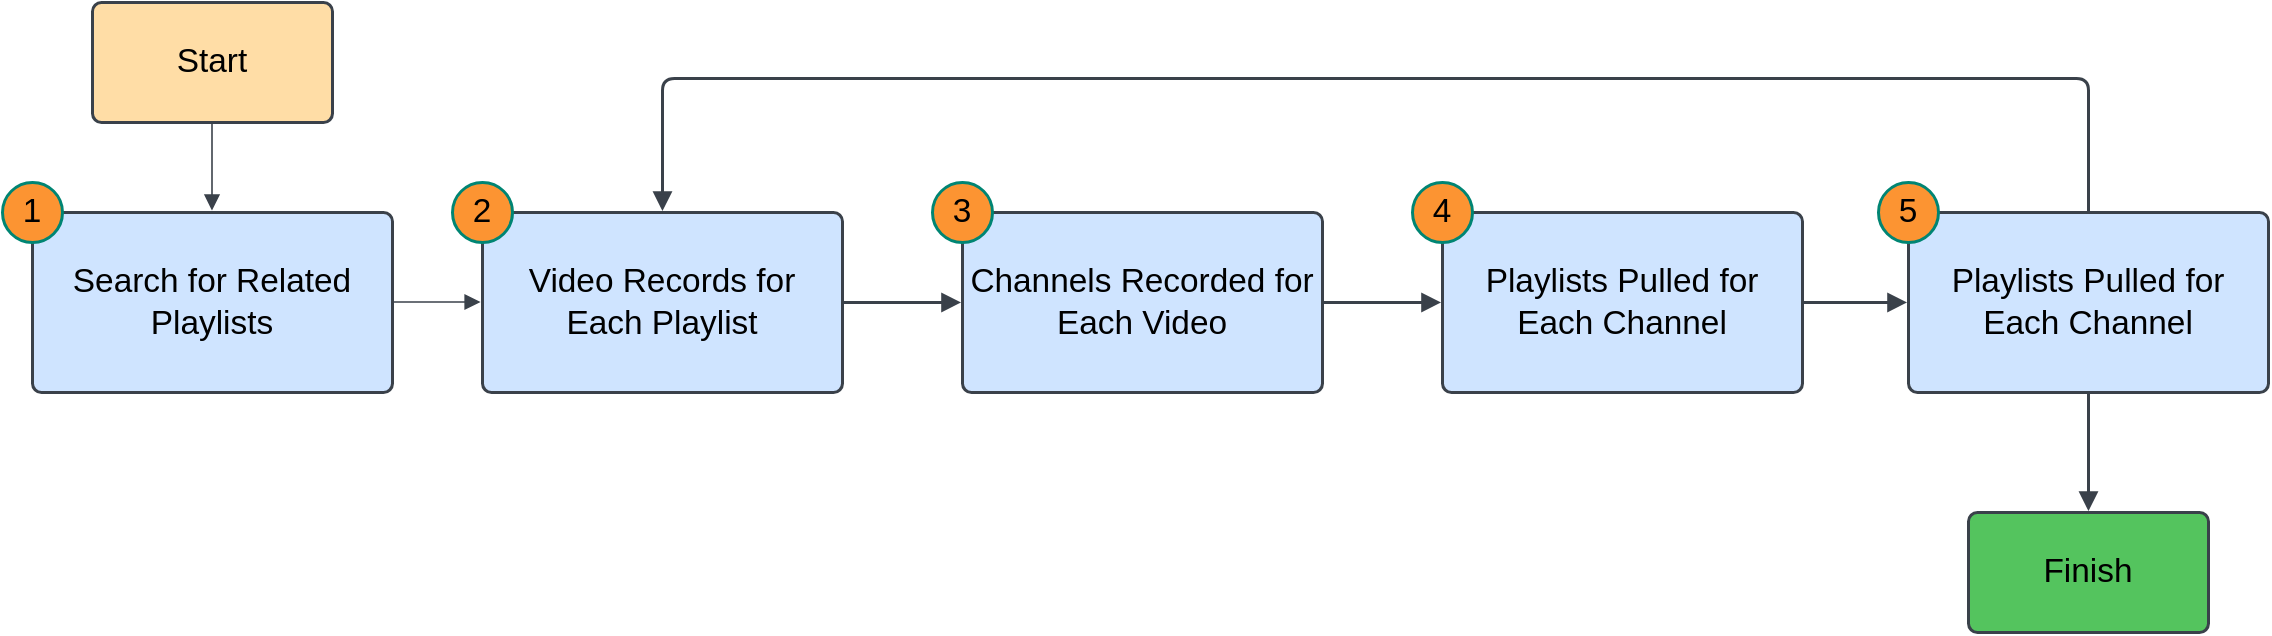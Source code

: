 <mxfile version="24.9.1">
  <diagram name="Page-1" id="reGDiPaJQe5blbN73wSM">
    <mxGraphModel dx="2547" dy="3863" grid="1" gridSize="10" guides="1" tooltips="1" connect="1" arrows="1" fold="1" page="1" pageScale="1" pageWidth="1600" pageHeight="1200" math="0" shadow="0">
      <root>
        <mxCell id="0" />
        <mxCell id="1" parent="0" />
        <mxCell id="p9JuKdBiDO9gENBmZ-I1-1" value="Start" style="html=1;overflow=block;blockSpacing=1;whiteSpace=wrap;fontSize=16.7;fontColor=default;spacing=3.8;strokeColor=#3a414a;strokeOpacity=100;fillOpacity=100;rounded=1;absoluteArcSize=1;arcSize=9;fillColor=#ffdda6;strokeWidth=1.5;lucidId=bW6uLIidkf8m;" vertex="1" parent="1">
          <mxGeometry x="279" y="443" width="120" height="60" as="geometry" />
        </mxCell>
        <mxCell id="p9JuKdBiDO9gENBmZ-I1-2" value="" style="html=1;jettySize=18;whiteSpace=wrap;fontSize=13;strokeColor=#3a414a;strokeOpacity=100;strokeWidth=0.8;rounded=1;arcSize=12;edgeStyle=orthogonalEdgeStyle;startArrow=none;endArrow=block;endFill=1;exitX=0.5;exitY=1.013;exitPerimeter=0;entryX=0.5;entryY=-0.008;entryPerimeter=0;lucidId=SW6ux6u6MC4x;" edge="1" parent="1" source="p9JuKdBiDO9gENBmZ-I1-1" target="p9JuKdBiDO9gENBmZ-I1-13">
          <mxGeometry width="100" height="100" relative="1" as="geometry">
            <Array as="points" />
          </mxGeometry>
        </mxCell>
        <mxCell id="p9JuKdBiDO9gENBmZ-I1-3" value="" style="html=1;jettySize=18;whiteSpace=wrap;fontSize=13;strokeColor=#3a414a;strokeOpacity=100;strokeWidth=0.8;rounded=1;arcSize=12;edgeStyle=orthogonalEdgeStyle;startArrow=none;endArrow=block;endFill=1;exitX=1.004;exitY=0.5;exitPerimeter=0;entryX=-0.004;entryY=0.5;entryPerimeter=0;lucidId=416uXwU0tydD;" edge="1" parent="1" source="p9JuKdBiDO9gENBmZ-I1-13" target="p9JuKdBiDO9gENBmZ-I1-7">
          <mxGeometry width="100" height="100" relative="1" as="geometry">
            <Array as="points" />
          </mxGeometry>
        </mxCell>
        <mxCell id="p9JuKdBiDO9gENBmZ-I1-4" value="" style="html=1;jettySize=18;whiteSpace=wrap;fontSize=13;strokeColor=#3a414a;strokeOpacity=100;strokeWidth=1.5;rounded=1;arcSize=12;edgeStyle=orthogonalEdgeStyle;startArrow=none;endArrow=block;endFill=1;exitX=1.004;exitY=0.5;exitPerimeter=0;entryX=-0.004;entryY=0.5;entryPerimeter=0;lucidId=Q_6uuDI5KyMW;" edge="1" parent="1" source="p9JuKdBiDO9gENBmZ-I1-7" target="p9JuKdBiDO9gENBmZ-I1-10">
          <mxGeometry width="100" height="100" relative="1" as="geometry">
            <Array as="points" />
          </mxGeometry>
        </mxCell>
        <mxCell id="p9JuKdBiDO9gENBmZ-I1-5" value="" style="html=1;jettySize=18;whiteSpace=wrap;fontSize=13;strokeColor=#3a414a;strokeOpacity=100;strokeWidth=1.5;rounded=1;arcSize=12;edgeStyle=orthogonalEdgeStyle;startArrow=none;endArrow=block;endFill=1;exitX=1.004;exitY=0.5;exitPerimeter=0;entryX=-0.004;entryY=0.5;entryPerimeter=0;lucidId=r~6uTzH-kcN_;" edge="1" parent="1" source="p9JuKdBiDO9gENBmZ-I1-10" target="p9JuKdBiDO9gENBmZ-I1-18">
          <mxGeometry width="100" height="100" relative="1" as="geometry">
            <Array as="points" />
          </mxGeometry>
        </mxCell>
        <mxCell id="p9JuKdBiDO9gENBmZ-I1-6" value="" style="group;dropTarget=0;pointerEvents=0;" vertex="1" parent="1">
          <mxGeometry x="459" y="533" width="195" height="105" as="geometry" />
        </mxCell>
        <mxCell id="p9JuKdBiDO9gENBmZ-I1-7" value="Video Records for Each Playlist" style="html=1;overflow=block;blockSpacing=1;whiteSpace=wrap;fontSize=16.7;spacing=3.8;verticalAlign=middle;strokeColor=#3a414a;strokeOpacity=100;fillOpacity=100;rounded=1;absoluteArcSize=1;arcSize=9;fillColor=#cfe4ff;strokeWidth=1.5;lucidId=S16u41BVjXE3;" vertex="1" parent="p9JuKdBiDO9gENBmZ-I1-6">
          <mxGeometry x="15" y="15" width="180" height="90" as="geometry" />
        </mxCell>
        <mxCell id="p9JuKdBiDO9gENBmZ-I1-8" value="2" style="html=1;overflow=block;blockSpacing=1;whiteSpace=wrap;ellipse;fontSize=16.7;spacing=3.8;strokeColor=#008573;strokeOpacity=100;fillOpacity=100;rounded=1;absoluteArcSize=1;arcSize=9;fillColor=#fc9432;strokeWidth=1.5;lucidId=S16utB_y3xrM;" vertex="1" parent="p9JuKdBiDO9gENBmZ-I1-6">
          <mxGeometry width="30" height="30" as="geometry" />
        </mxCell>
        <mxCell id="p9JuKdBiDO9gENBmZ-I1-9" value="" style="group;dropTarget=0;pointerEvents=0;" vertex="1" parent="1">
          <mxGeometry x="699" y="533" width="195" height="105" as="geometry" />
        </mxCell>
        <mxCell id="p9JuKdBiDO9gENBmZ-I1-10" value="Channels Recorded for Each Video" style="html=1;overflow=block;blockSpacing=1;whiteSpace=wrap;fontSize=16.7;spacing=3.8;verticalAlign=middle;strokeColor=#3a414a;strokeOpacity=100;fillOpacity=100;rounded=1;absoluteArcSize=1;arcSize=9;fillColor=#cfe4ff;strokeWidth=1.5;lucidId=p-6uXw-BGHr~;" vertex="1" parent="p9JuKdBiDO9gENBmZ-I1-9">
          <mxGeometry x="15" y="15" width="180" height="90" as="geometry" />
        </mxCell>
        <mxCell id="p9JuKdBiDO9gENBmZ-I1-11" value="3" style="html=1;overflow=block;blockSpacing=1;whiteSpace=wrap;ellipse;fontSize=16.7;spacing=3.8;strokeColor=#008573;strokeOpacity=100;fillOpacity=100;rounded=1;absoluteArcSize=1;arcSize=9;fillColor=#fc9432;strokeWidth=1.5;lucidId=p-6ut_3H_-ZQ;" vertex="1" parent="p9JuKdBiDO9gENBmZ-I1-9">
          <mxGeometry width="30" height="30" as="geometry" />
        </mxCell>
        <mxCell id="p9JuKdBiDO9gENBmZ-I1-12" value="" style="group;dropTarget=0;pointerEvents=0;" vertex="1" parent="1">
          <mxGeometry x="234" y="533" width="195" height="105" as="geometry" />
        </mxCell>
        <mxCell id="p9JuKdBiDO9gENBmZ-I1-13" value="Search for Related Playlists" style="html=1;overflow=block;blockSpacing=1;whiteSpace=wrap;fontSize=16.7;spacing=3.8;verticalAlign=middle;strokeColor=#3a414a;strokeOpacity=100;fillOpacity=100;rounded=1;absoluteArcSize=1;arcSize=9;fillColor=#cfe4ff;strokeWidth=1.5;lucidId=SW6u_wksAtYL;" vertex="1" parent="p9JuKdBiDO9gENBmZ-I1-12">
          <mxGeometry x="15" y="15" width="180" height="90" as="geometry" />
        </mxCell>
        <mxCell id="p9JuKdBiDO9gENBmZ-I1-14" value="1" style="html=1;overflow=block;blockSpacing=1;whiteSpace=wrap;ellipse;fontSize=16.7;fontColor=default;spacing=3.8;strokeColor=#008573;strokeOpacity=100;fillOpacity=100;rounded=1;absoluteArcSize=1;arcSize=9;fillColor=#fc9432;strokeWidth=1.5;lucidId=J06u._dIugNg;" vertex="1" parent="p9JuKdBiDO9gENBmZ-I1-12">
          <mxGeometry width="30" height="30" as="geometry" />
        </mxCell>
        <mxCell id="p9JuKdBiDO9gENBmZ-I1-15" value="" style="html=1;jettySize=18;whiteSpace=wrap;fontSize=13;strokeColor=#3a414a;strokeOpacity=100;strokeWidth=1.5;rounded=1;arcSize=12;edgeStyle=orthogonalEdgeStyle;startArrow=none;endArrow=block;endFill=1;exitX=1.004;exitY=0.5;exitPerimeter=0;entryX=-0.004;entryY=0.5;entryPerimeter=0;lucidId=Bi7ut8uNxzML;" edge="1" parent="1" source="p9JuKdBiDO9gENBmZ-I1-18" target="p9JuKdBiDO9gENBmZ-I1-23">
          <mxGeometry width="100" height="100" relative="1" as="geometry">
            <Array as="points" />
          </mxGeometry>
        </mxCell>
        <mxCell id="p9JuKdBiDO9gENBmZ-I1-16" value="" style="html=1;jettySize=18;whiteSpace=wrap;fontSize=13;strokeColor=#3a414a;strokeOpacity=100;strokeWidth=1.5;rounded=1;arcSize=12;edgeStyle=orthogonalEdgeStyle;startArrow=none;endArrow=block;endFill=1;exitX=0.5;exitY=-0.008;exitPerimeter=0;entryX=0.5;entryY=-0.008;entryPerimeter=0;lucidId=-i7ufhm8Llv8;" edge="1" parent="1" source="p9JuKdBiDO9gENBmZ-I1-23" target="p9JuKdBiDO9gENBmZ-I1-7">
          <mxGeometry width="100" height="100" relative="1" as="geometry">
            <Array as="points">
              <mxPoint x="1277" y="481" />
              <mxPoint x="564" y="481" />
            </Array>
          </mxGeometry>
        </mxCell>
        <mxCell id="p9JuKdBiDO9gENBmZ-I1-17" value="" style="group;dropTarget=0;pointerEvents=0;" vertex="1" parent="1">
          <mxGeometry x="939" y="533" width="195" height="105" as="geometry" />
        </mxCell>
        <mxCell id="p9JuKdBiDO9gENBmZ-I1-18" value="Playlists Pulled for Each Channel" style="html=1;overflow=block;blockSpacing=1;whiteSpace=wrap;fontSize=16.7;spacing=3.8;verticalAlign=middle;strokeColor=#3a414a;strokeOpacity=100;fillOpacity=100;rounded=1;absoluteArcSize=1;arcSize=9;fillColor=#cfe4ff;strokeWidth=1.5;lucidId=M.6uk97XyCFO;" vertex="1" parent="p9JuKdBiDO9gENBmZ-I1-17">
          <mxGeometry x="15" y="15" width="180" height="90" as="geometry" />
        </mxCell>
        <mxCell id="p9JuKdBiDO9gENBmZ-I1-19" value="4" style="html=1;overflow=block;blockSpacing=1;whiteSpace=wrap;ellipse;fontSize=16.7;spacing=3.8;strokeColor=#008573;strokeOpacity=100;fillOpacity=100;rounded=1;absoluteArcSize=1;arcSize=9;fillColor=#fc9432;strokeWidth=1.5;lucidId=M.6u~~DSKPuh;" vertex="1" parent="p9JuKdBiDO9gENBmZ-I1-17">
          <mxGeometry width="30" height="30" as="geometry" />
        </mxCell>
        <mxCell id="p9JuKdBiDO9gENBmZ-I1-20" value="" style="html=1;jettySize=18;whiteSpace=wrap;fontSize=13;strokeColor=#3a414a;strokeOpacity=100;strokeWidth=1.5;rounded=1;arcSize=12;edgeStyle=orthogonalEdgeStyle;startArrow=none;endArrow=block;endFill=1;exitX=0.5;exitY=1.008;exitPerimeter=0;entryX=0.5;entryY=-0.012;entryPerimeter=0;lucidId=hk7uTk5IF7pY;" edge="1" parent="1" source="p9JuKdBiDO9gENBmZ-I1-23" target="p9JuKdBiDO9gENBmZ-I1-21">
          <mxGeometry width="100" height="100" relative="1" as="geometry">
            <Array as="points" />
          </mxGeometry>
        </mxCell>
        <mxCell id="p9JuKdBiDO9gENBmZ-I1-21" value="Finish" style="html=1;overflow=block;blockSpacing=1;whiteSpace=wrap;fontSize=16.7;spacing=3.8;verticalAlign=middle;strokeColor=#3a414a;strokeOpacity=100;fillOpacity=100;rounded=1;absoluteArcSize=1;arcSize=9;fillColor=#54c45e;strokeWidth=1.5;lucidId=hk7uLVcwX5V9;" vertex="1" parent="1">
          <mxGeometry x="1217" y="698" width="120" height="60" as="geometry" />
        </mxCell>
        <mxCell id="p9JuKdBiDO9gENBmZ-I1-22" value="" style="group;dropTarget=0;pointerEvents=0;" vertex="1" parent="1">
          <mxGeometry x="1172" y="533" width="195" height="105" as="geometry" />
        </mxCell>
        <mxCell id="p9JuKdBiDO9gENBmZ-I1-23" value="Playlists Pulled for Each Channel" style="html=1;overflow=block;blockSpacing=1;whiteSpace=wrap;fontSize=16.7;spacing=3.8;verticalAlign=middle;strokeColor=#3a414a;strokeOpacity=100;fillOpacity=100;rounded=1;absoluteArcSize=1;arcSize=9;fillColor=#cfe4ff;strokeWidth=1.5;lucidId=_g7utdRJWnZh;" vertex="1" parent="p9JuKdBiDO9gENBmZ-I1-22">
          <mxGeometry x="15" y="15" width="180" height="90" as="geometry" />
        </mxCell>
        <mxCell id="p9JuKdBiDO9gENBmZ-I1-24" value="5" style="html=1;overflow=block;blockSpacing=1;whiteSpace=wrap;ellipse;fontSize=16.7;spacing=3.8;strokeColor=#008573;strokeOpacity=100;fillOpacity=100;rounded=1;absoluteArcSize=1;arcSize=9;fillColor=#fc9432;strokeWidth=1.5;lucidId=_g7ut9O_xqkM;" vertex="1" parent="p9JuKdBiDO9gENBmZ-I1-22">
          <mxGeometry width="30" height="30" as="geometry" />
        </mxCell>
      </root>
    </mxGraphModel>
  </diagram>
</mxfile>
